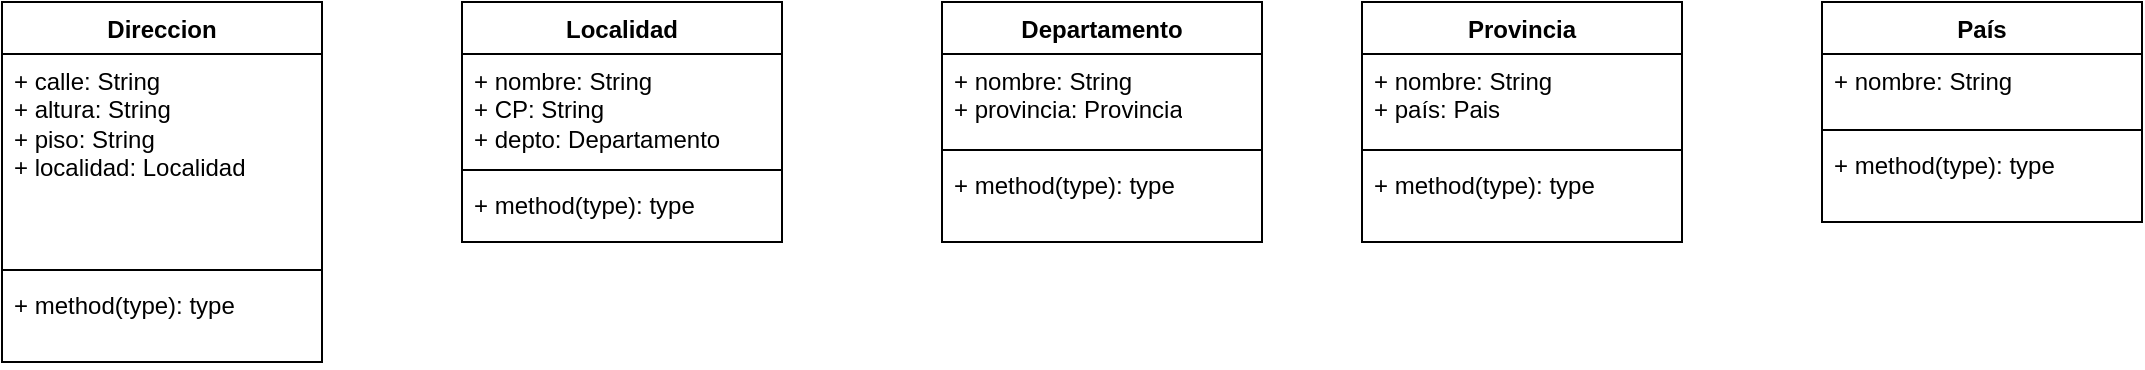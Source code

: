 <mxfile version="28.0.7">
  <diagram name="Page-1" id="_Kofzftg-jmkAkGBzmQq">
    <mxGraphModel dx="749" dy="407" grid="1" gridSize="10" guides="1" tooltips="1" connect="1" arrows="1" fold="1" page="1" pageScale="1" pageWidth="850" pageHeight="1100" math="0" shadow="0">
      <root>
        <mxCell id="0" />
        <mxCell id="1" parent="0" />
        <mxCell id="u9TVysdZEUkwrjUg-_VV-2" value="Direccion" style="swimlane;fontStyle=1;align=center;verticalAlign=top;childLayout=stackLayout;horizontal=1;startSize=26;horizontalStack=0;resizeParent=1;resizeParentMax=0;resizeLast=0;collapsible=1;marginBottom=0;whiteSpace=wrap;html=1;" vertex="1" parent="1">
          <mxGeometry x="230" y="80" width="160" height="180" as="geometry" />
        </mxCell>
        <mxCell id="u9TVysdZEUkwrjUg-_VV-3" value="&lt;div&gt;+ calle: String&lt;/div&gt;&lt;div&gt;+ altura: String&lt;/div&gt;&lt;div&gt;+ piso: String&amp;nbsp;&lt;/div&gt;&lt;div&gt;+ localidad: Localidad&lt;/div&gt;" style="text;strokeColor=none;fillColor=none;align=left;verticalAlign=top;spacingLeft=4;spacingRight=4;overflow=hidden;rotatable=0;points=[[0,0.5],[1,0.5]];portConstraint=eastwest;whiteSpace=wrap;html=1;" vertex="1" parent="u9TVysdZEUkwrjUg-_VV-2">
          <mxGeometry y="26" width="160" height="104" as="geometry" />
        </mxCell>
        <mxCell id="u9TVysdZEUkwrjUg-_VV-4" value="" style="line;strokeWidth=1;fillColor=none;align=left;verticalAlign=middle;spacingTop=-1;spacingLeft=3;spacingRight=3;rotatable=0;labelPosition=right;points=[];portConstraint=eastwest;strokeColor=inherit;" vertex="1" parent="u9TVysdZEUkwrjUg-_VV-2">
          <mxGeometry y="130" width="160" height="8" as="geometry" />
        </mxCell>
        <mxCell id="u9TVysdZEUkwrjUg-_VV-5" value="+ method(type): type" style="text;strokeColor=none;fillColor=none;align=left;verticalAlign=top;spacingLeft=4;spacingRight=4;overflow=hidden;rotatable=0;points=[[0,0.5],[1,0.5]];portConstraint=eastwest;whiteSpace=wrap;html=1;" vertex="1" parent="u9TVysdZEUkwrjUg-_VV-2">
          <mxGeometry y="138" width="160" height="42" as="geometry" />
        </mxCell>
        <mxCell id="u9TVysdZEUkwrjUg-_VV-6" value="Localidad" style="swimlane;fontStyle=1;align=center;verticalAlign=top;childLayout=stackLayout;horizontal=1;startSize=26;horizontalStack=0;resizeParent=1;resizeParentMax=0;resizeLast=0;collapsible=1;marginBottom=0;whiteSpace=wrap;html=1;" vertex="1" parent="1">
          <mxGeometry x="460" y="80" width="160" height="120" as="geometry" />
        </mxCell>
        <mxCell id="u9TVysdZEUkwrjUg-_VV-7" value="&lt;div&gt;+ nombre: String&lt;/div&gt;&lt;div&gt;+ CP: String&lt;/div&gt;&lt;div&gt;+ depto: Departamento&lt;/div&gt;" style="text;strokeColor=none;fillColor=none;align=left;verticalAlign=top;spacingLeft=4;spacingRight=4;overflow=hidden;rotatable=0;points=[[0,0.5],[1,0.5]];portConstraint=eastwest;whiteSpace=wrap;html=1;" vertex="1" parent="u9TVysdZEUkwrjUg-_VV-6">
          <mxGeometry y="26" width="160" height="54" as="geometry" />
        </mxCell>
        <mxCell id="u9TVysdZEUkwrjUg-_VV-8" value="" style="line;strokeWidth=1;fillColor=none;align=left;verticalAlign=middle;spacingTop=-1;spacingLeft=3;spacingRight=3;rotatable=0;labelPosition=right;points=[];portConstraint=eastwest;strokeColor=inherit;" vertex="1" parent="u9TVysdZEUkwrjUg-_VV-6">
          <mxGeometry y="80" width="160" height="8" as="geometry" />
        </mxCell>
        <mxCell id="u9TVysdZEUkwrjUg-_VV-9" value="+ method(type): type" style="text;strokeColor=none;fillColor=none;align=left;verticalAlign=top;spacingLeft=4;spacingRight=4;overflow=hidden;rotatable=0;points=[[0,0.5],[1,0.5]];portConstraint=eastwest;whiteSpace=wrap;html=1;" vertex="1" parent="u9TVysdZEUkwrjUg-_VV-6">
          <mxGeometry y="88" width="160" height="32" as="geometry" />
        </mxCell>
        <mxCell id="u9TVysdZEUkwrjUg-_VV-10" value="Departamento" style="swimlane;fontStyle=1;align=center;verticalAlign=top;childLayout=stackLayout;horizontal=1;startSize=26;horizontalStack=0;resizeParent=1;resizeParentMax=0;resizeLast=0;collapsible=1;marginBottom=0;whiteSpace=wrap;html=1;" vertex="1" parent="1">
          <mxGeometry x="700" y="80" width="160" height="120" as="geometry" />
        </mxCell>
        <mxCell id="u9TVysdZEUkwrjUg-_VV-11" value="&lt;div&gt;+ nombre: String&lt;/div&gt;&lt;div&gt;+ provincia: Provincia&lt;/div&gt;" style="text;strokeColor=none;fillColor=none;align=left;verticalAlign=top;spacingLeft=4;spacingRight=4;overflow=hidden;rotatable=0;points=[[0,0.5],[1,0.5]];portConstraint=eastwest;whiteSpace=wrap;html=1;" vertex="1" parent="u9TVysdZEUkwrjUg-_VV-10">
          <mxGeometry y="26" width="160" height="44" as="geometry" />
        </mxCell>
        <mxCell id="u9TVysdZEUkwrjUg-_VV-12" value="" style="line;strokeWidth=1;fillColor=none;align=left;verticalAlign=middle;spacingTop=-1;spacingLeft=3;spacingRight=3;rotatable=0;labelPosition=right;points=[];portConstraint=eastwest;strokeColor=inherit;" vertex="1" parent="u9TVysdZEUkwrjUg-_VV-10">
          <mxGeometry y="70" width="160" height="8" as="geometry" />
        </mxCell>
        <mxCell id="u9TVysdZEUkwrjUg-_VV-13" value="+ method(type): type" style="text;strokeColor=none;fillColor=none;align=left;verticalAlign=top;spacingLeft=4;spacingRight=4;overflow=hidden;rotatable=0;points=[[0,0.5],[1,0.5]];portConstraint=eastwest;whiteSpace=wrap;html=1;" vertex="1" parent="u9TVysdZEUkwrjUg-_VV-10">
          <mxGeometry y="78" width="160" height="42" as="geometry" />
        </mxCell>
        <mxCell id="u9TVysdZEUkwrjUg-_VV-14" value="Provincia" style="swimlane;fontStyle=1;align=center;verticalAlign=top;childLayout=stackLayout;horizontal=1;startSize=26;horizontalStack=0;resizeParent=1;resizeParentMax=0;resizeLast=0;collapsible=1;marginBottom=0;whiteSpace=wrap;html=1;" vertex="1" parent="1">
          <mxGeometry x="910" y="80" width="160" height="120" as="geometry" />
        </mxCell>
        <mxCell id="u9TVysdZEUkwrjUg-_VV-15" value="&lt;div&gt;+ nombre: String&lt;/div&gt;&lt;div&gt;+ país: Pais&lt;/div&gt;" style="text;strokeColor=none;fillColor=none;align=left;verticalAlign=top;spacingLeft=4;spacingRight=4;overflow=hidden;rotatable=0;points=[[0,0.5],[1,0.5]];portConstraint=eastwest;whiteSpace=wrap;html=1;" vertex="1" parent="u9TVysdZEUkwrjUg-_VV-14">
          <mxGeometry y="26" width="160" height="44" as="geometry" />
        </mxCell>
        <mxCell id="u9TVysdZEUkwrjUg-_VV-16" value="" style="line;strokeWidth=1;fillColor=none;align=left;verticalAlign=middle;spacingTop=-1;spacingLeft=3;spacingRight=3;rotatable=0;labelPosition=right;points=[];portConstraint=eastwest;strokeColor=inherit;" vertex="1" parent="u9TVysdZEUkwrjUg-_VV-14">
          <mxGeometry y="70" width="160" height="8" as="geometry" />
        </mxCell>
        <mxCell id="u9TVysdZEUkwrjUg-_VV-17" value="+ method(type): type" style="text;strokeColor=none;fillColor=none;align=left;verticalAlign=top;spacingLeft=4;spacingRight=4;overflow=hidden;rotatable=0;points=[[0,0.5],[1,0.5]];portConstraint=eastwest;whiteSpace=wrap;html=1;" vertex="1" parent="u9TVysdZEUkwrjUg-_VV-14">
          <mxGeometry y="78" width="160" height="42" as="geometry" />
        </mxCell>
        <mxCell id="u9TVysdZEUkwrjUg-_VV-18" value="País" style="swimlane;fontStyle=1;align=center;verticalAlign=top;childLayout=stackLayout;horizontal=1;startSize=26;horizontalStack=0;resizeParent=1;resizeParentMax=0;resizeLast=0;collapsible=1;marginBottom=0;whiteSpace=wrap;html=1;" vertex="1" parent="1">
          <mxGeometry x="1140" y="80" width="160" height="110" as="geometry" />
        </mxCell>
        <mxCell id="u9TVysdZEUkwrjUg-_VV-19" value="&lt;div&gt;+ nombre: String&lt;/div&gt;" style="text;strokeColor=none;fillColor=none;align=left;verticalAlign=top;spacingLeft=4;spacingRight=4;overflow=hidden;rotatable=0;points=[[0,0.5],[1,0.5]];portConstraint=eastwest;whiteSpace=wrap;html=1;" vertex="1" parent="u9TVysdZEUkwrjUg-_VV-18">
          <mxGeometry y="26" width="160" height="34" as="geometry" />
        </mxCell>
        <mxCell id="u9TVysdZEUkwrjUg-_VV-20" value="" style="line;strokeWidth=1;fillColor=none;align=left;verticalAlign=middle;spacingTop=-1;spacingLeft=3;spacingRight=3;rotatable=0;labelPosition=right;points=[];portConstraint=eastwest;strokeColor=inherit;" vertex="1" parent="u9TVysdZEUkwrjUg-_VV-18">
          <mxGeometry y="60" width="160" height="8" as="geometry" />
        </mxCell>
        <mxCell id="u9TVysdZEUkwrjUg-_VV-21" value="+ method(type): type" style="text;strokeColor=none;fillColor=none;align=left;verticalAlign=top;spacingLeft=4;spacingRight=4;overflow=hidden;rotatable=0;points=[[0,0.5],[1,0.5]];portConstraint=eastwest;whiteSpace=wrap;html=1;" vertex="1" parent="u9TVysdZEUkwrjUg-_VV-18">
          <mxGeometry y="68" width="160" height="42" as="geometry" />
        </mxCell>
      </root>
    </mxGraphModel>
  </diagram>
</mxfile>
